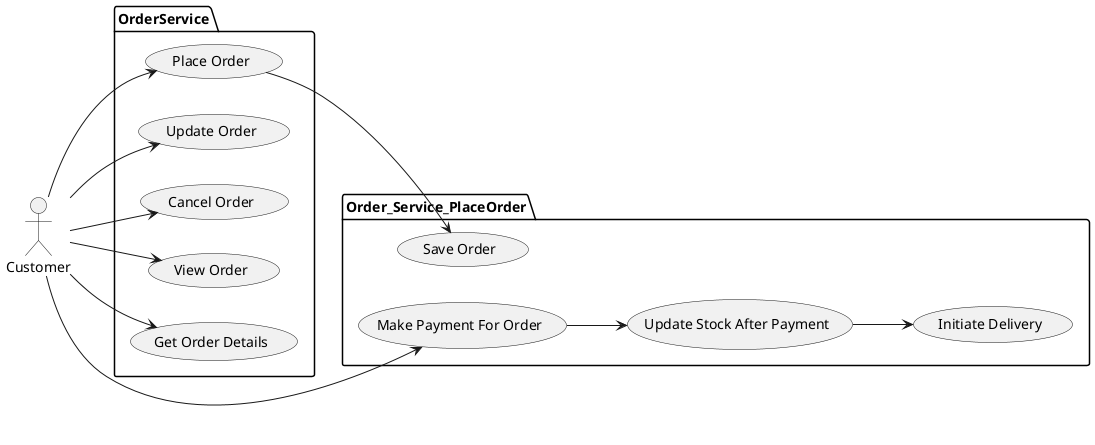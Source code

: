@startuml
'https://plantuml.com/use-case-diagram

note "This note is connected\nto several objects." as N2

@startuml
left to right direction
actor Customer as Customer

package OrderService {
  usecase "Place Order" as UC1
  usecase "Update Order" as UC2
  usecase "Cancel Order" as UC3
  usecase "View Order" as UC4
  usecase "Get Price Details" as UC5

}

package Order_Service_PlaceOrder {

    usecase "Save Order" as UC1_1
    usecase "Make Payment For Order" as UC1_2
    usecase "Update Payment Details" as UC1_3
    usecase "Update Stock After Payment" as UC1_3
    usecase "Initiate Delivery" as UC1_4

  usecase "Update Order" as UC2
  usecase "Cancel Order" as UC3
  usecase "View Order" as UC4
  usecase "Get Order Details" as UC5

}

Customer --> UC1
Customer --> UC2
Customer --> UC3
Customer --> UC4
Customer --> UC5

UC1 --> UC1_1
Customer --> UC1_2
UC1_2 --> UC1_3
UC1_3 --> UC1_4

@enduml

@enduml